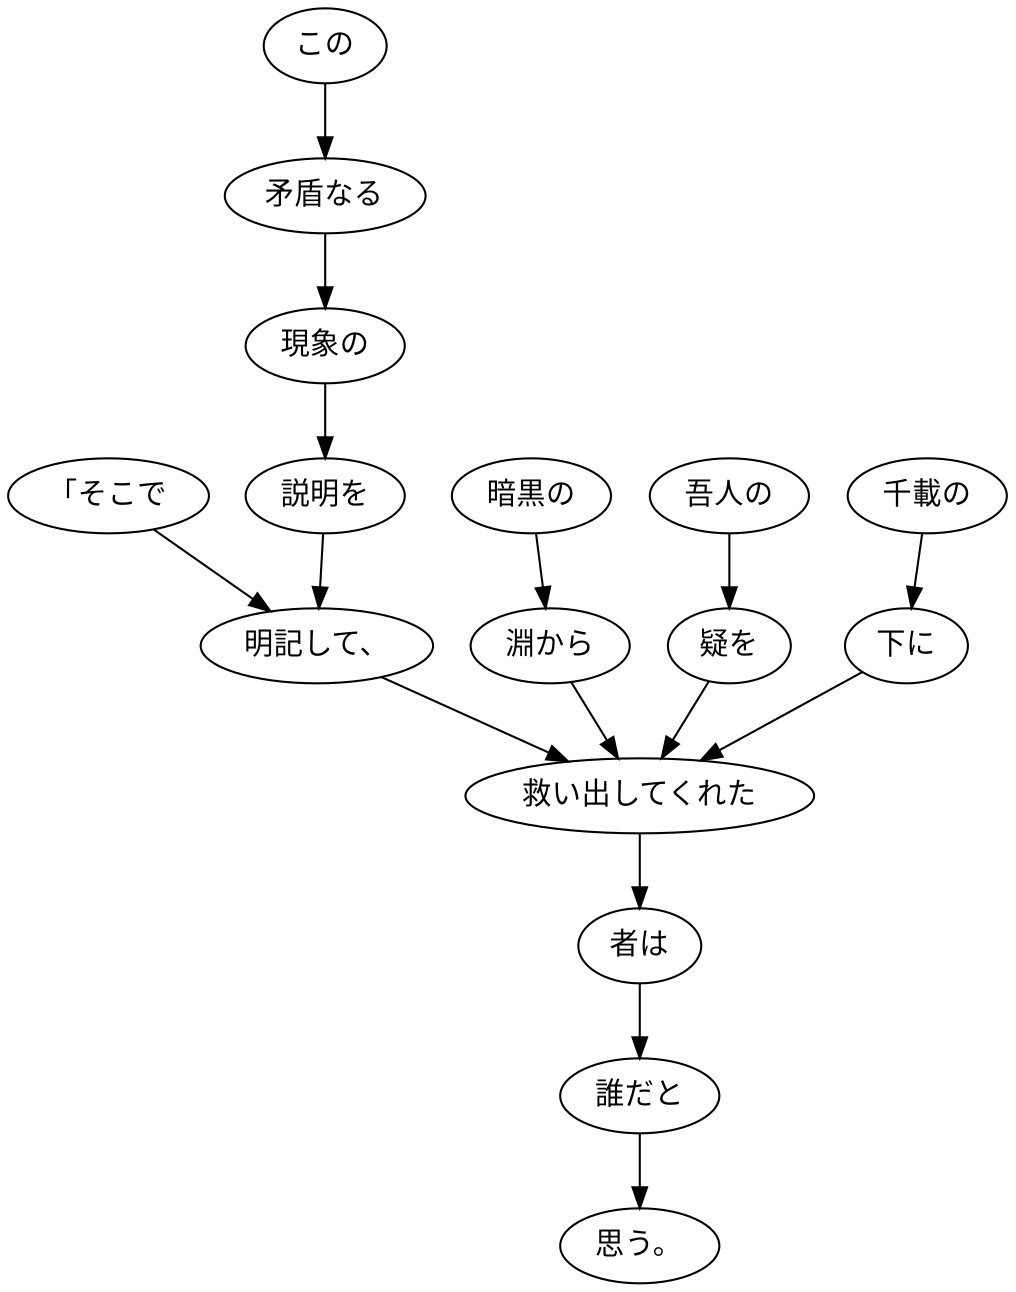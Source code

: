 digraph graph2589 {
	node0 [label="「そこで"];
	node1 [label="この"];
	node2 [label="矛盾なる"];
	node3 [label="現象の"];
	node4 [label="説明を"];
	node5 [label="明記して、"];
	node6 [label="暗黒の"];
	node7 [label="淵から"];
	node8 [label="吾人の"];
	node9 [label="疑を"];
	node10 [label="千載の"];
	node11 [label="下に"];
	node12 [label="救い出してくれた"];
	node13 [label="者は"];
	node14 [label="誰だと"];
	node15 [label="思う。"];
	node0 -> node5;
	node1 -> node2;
	node2 -> node3;
	node3 -> node4;
	node4 -> node5;
	node5 -> node12;
	node6 -> node7;
	node7 -> node12;
	node8 -> node9;
	node9 -> node12;
	node10 -> node11;
	node11 -> node12;
	node12 -> node13;
	node13 -> node14;
	node14 -> node15;
}
